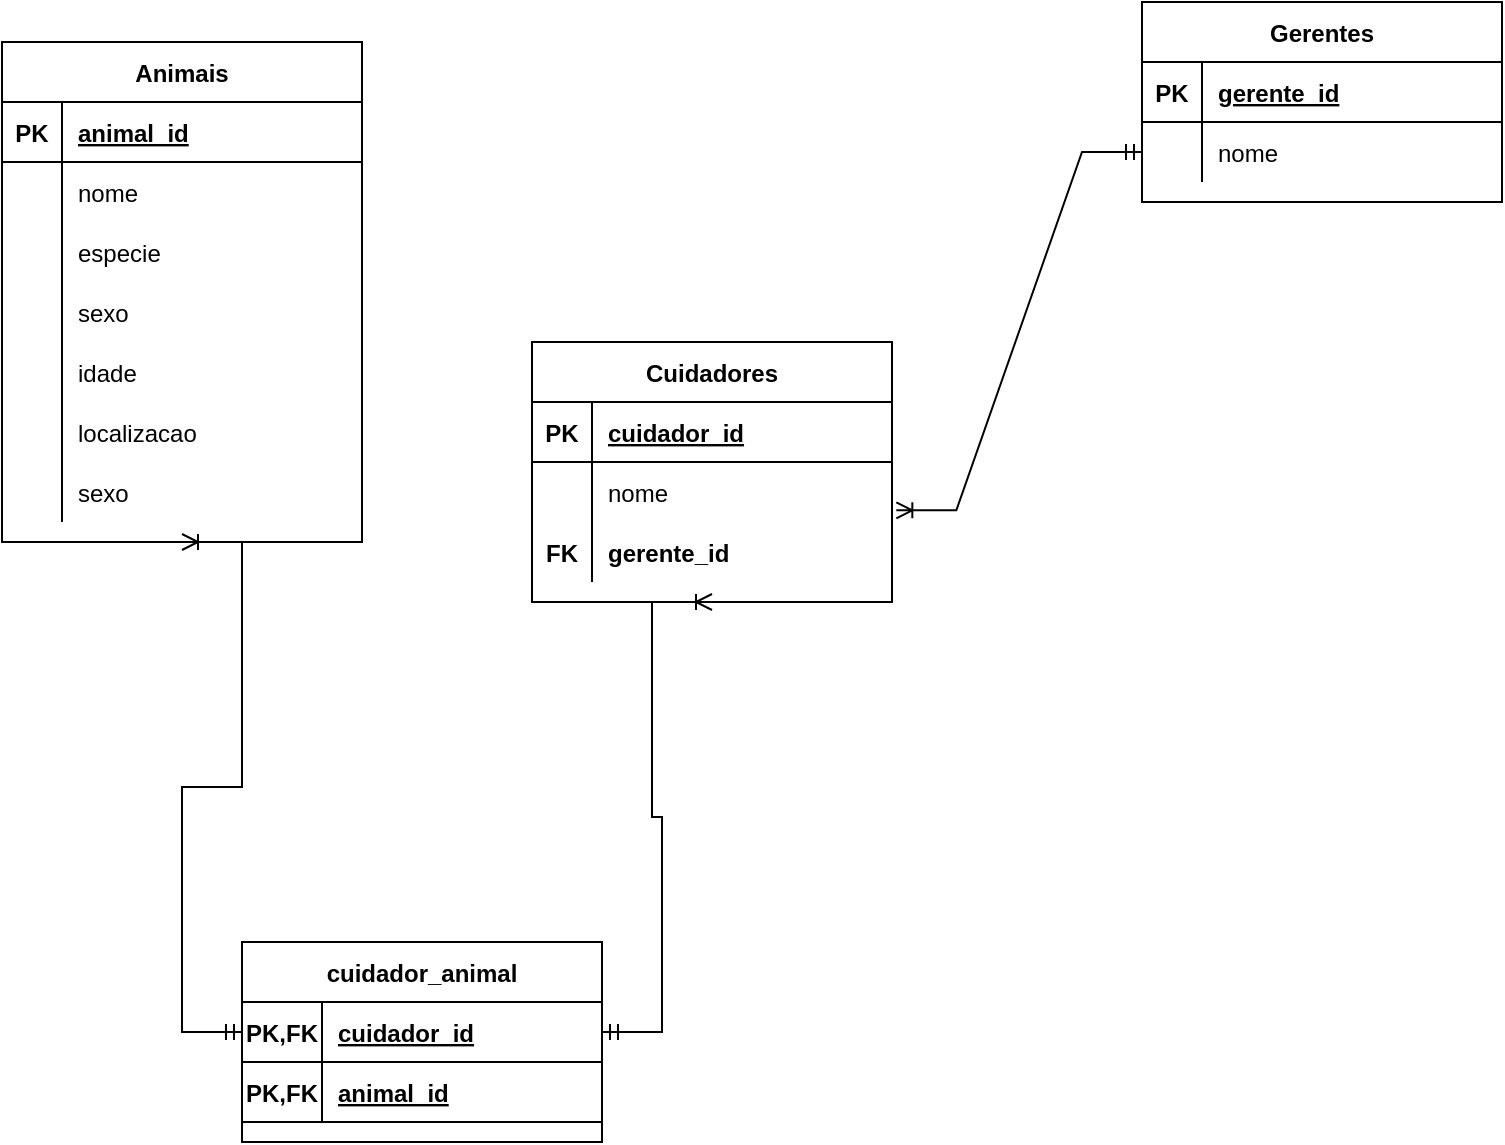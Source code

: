 <mxfile version="16.1.4" type="github">
  <diagram id="x_gTZ6KyIis0_zU05S6e" name="Page-1">
    <mxGraphModel dx="1248" dy="711" grid="1" gridSize="10" guides="1" tooltips="1" connect="1" arrows="1" fold="1" page="1" pageScale="1" pageWidth="850" pageHeight="1100" math="0" shadow="0">
      <root>
        <mxCell id="0" />
        <mxCell id="1" parent="0" />
        <mxCell id="ODkPzKD7pvy2N5HBX7ao-1" value="Animais" style="shape=table;startSize=30;container=1;collapsible=1;childLayout=tableLayout;fixedRows=1;rowLines=0;fontStyle=1;align=center;resizeLast=1;" vertex="1" parent="1">
          <mxGeometry x="70" y="40" width="180" height="250" as="geometry" />
        </mxCell>
        <mxCell id="ODkPzKD7pvy2N5HBX7ao-2" value="" style="shape=partialRectangle;collapsible=0;dropTarget=0;pointerEvents=0;fillColor=none;top=0;left=0;bottom=1;right=0;points=[[0,0.5],[1,0.5]];portConstraint=eastwest;" vertex="1" parent="ODkPzKD7pvy2N5HBX7ao-1">
          <mxGeometry y="30" width="180" height="30" as="geometry" />
        </mxCell>
        <mxCell id="ODkPzKD7pvy2N5HBX7ao-3" value="PK" style="shape=partialRectangle;connectable=0;fillColor=none;top=0;left=0;bottom=0;right=0;fontStyle=1;overflow=hidden;" vertex="1" parent="ODkPzKD7pvy2N5HBX7ao-2">
          <mxGeometry width="30" height="30" as="geometry">
            <mxRectangle width="30" height="30" as="alternateBounds" />
          </mxGeometry>
        </mxCell>
        <mxCell id="ODkPzKD7pvy2N5HBX7ao-4" value="animal_id" style="shape=partialRectangle;connectable=0;fillColor=none;top=0;left=0;bottom=0;right=0;align=left;spacingLeft=6;fontStyle=5;overflow=hidden;" vertex="1" parent="ODkPzKD7pvy2N5HBX7ao-2">
          <mxGeometry x="30" width="150" height="30" as="geometry">
            <mxRectangle width="150" height="30" as="alternateBounds" />
          </mxGeometry>
        </mxCell>
        <mxCell id="ODkPzKD7pvy2N5HBX7ao-5" value="" style="shape=partialRectangle;collapsible=0;dropTarget=0;pointerEvents=0;fillColor=none;top=0;left=0;bottom=0;right=0;points=[[0,0.5],[1,0.5]];portConstraint=eastwest;" vertex="1" parent="ODkPzKD7pvy2N5HBX7ao-1">
          <mxGeometry y="60" width="180" height="30" as="geometry" />
        </mxCell>
        <mxCell id="ODkPzKD7pvy2N5HBX7ao-6" value="" style="shape=partialRectangle;connectable=0;fillColor=none;top=0;left=0;bottom=0;right=0;editable=1;overflow=hidden;" vertex="1" parent="ODkPzKD7pvy2N5HBX7ao-5">
          <mxGeometry width="30" height="30" as="geometry">
            <mxRectangle width="30" height="30" as="alternateBounds" />
          </mxGeometry>
        </mxCell>
        <mxCell id="ODkPzKD7pvy2N5HBX7ao-7" value="nome " style="shape=partialRectangle;connectable=0;fillColor=none;top=0;left=0;bottom=0;right=0;align=left;spacingLeft=6;overflow=hidden;" vertex="1" parent="ODkPzKD7pvy2N5HBX7ao-5">
          <mxGeometry x="30" width="150" height="30" as="geometry">
            <mxRectangle width="150" height="30" as="alternateBounds" />
          </mxGeometry>
        </mxCell>
        <mxCell id="ODkPzKD7pvy2N5HBX7ao-8" value="" style="shape=partialRectangle;collapsible=0;dropTarget=0;pointerEvents=0;fillColor=none;top=0;left=0;bottom=0;right=0;points=[[0,0.5],[1,0.5]];portConstraint=eastwest;" vertex="1" parent="ODkPzKD7pvy2N5HBX7ao-1">
          <mxGeometry y="90" width="180" height="30" as="geometry" />
        </mxCell>
        <mxCell id="ODkPzKD7pvy2N5HBX7ao-9" value="" style="shape=partialRectangle;connectable=0;fillColor=none;top=0;left=0;bottom=0;right=0;editable=1;overflow=hidden;" vertex="1" parent="ODkPzKD7pvy2N5HBX7ao-8">
          <mxGeometry width="30" height="30" as="geometry">
            <mxRectangle width="30" height="30" as="alternateBounds" />
          </mxGeometry>
        </mxCell>
        <mxCell id="ODkPzKD7pvy2N5HBX7ao-10" value="especie" style="shape=partialRectangle;connectable=0;fillColor=none;top=0;left=0;bottom=0;right=0;align=left;spacingLeft=6;overflow=hidden;" vertex="1" parent="ODkPzKD7pvy2N5HBX7ao-8">
          <mxGeometry x="30" width="150" height="30" as="geometry">
            <mxRectangle width="150" height="30" as="alternateBounds" />
          </mxGeometry>
        </mxCell>
        <mxCell id="ODkPzKD7pvy2N5HBX7ao-11" value="" style="shape=partialRectangle;collapsible=0;dropTarget=0;pointerEvents=0;fillColor=none;top=0;left=0;bottom=0;right=0;points=[[0,0.5],[1,0.5]];portConstraint=eastwest;" vertex="1" parent="ODkPzKD7pvy2N5HBX7ao-1">
          <mxGeometry y="120" width="180" height="30" as="geometry" />
        </mxCell>
        <mxCell id="ODkPzKD7pvy2N5HBX7ao-12" value="" style="shape=partialRectangle;connectable=0;fillColor=none;top=0;left=0;bottom=0;right=0;editable=1;overflow=hidden;" vertex="1" parent="ODkPzKD7pvy2N5HBX7ao-11">
          <mxGeometry width="30" height="30" as="geometry">
            <mxRectangle width="30" height="30" as="alternateBounds" />
          </mxGeometry>
        </mxCell>
        <mxCell id="ODkPzKD7pvy2N5HBX7ao-13" value="sexo" style="shape=partialRectangle;connectable=0;fillColor=none;top=0;left=0;bottom=0;right=0;align=left;spacingLeft=6;overflow=hidden;" vertex="1" parent="ODkPzKD7pvy2N5HBX7ao-11">
          <mxGeometry x="30" width="150" height="30" as="geometry">
            <mxRectangle width="150" height="30" as="alternateBounds" />
          </mxGeometry>
        </mxCell>
        <mxCell id="ODkPzKD7pvy2N5HBX7ao-15" value="" style="shape=partialRectangle;collapsible=0;dropTarget=0;pointerEvents=0;fillColor=none;top=0;left=0;bottom=0;right=0;points=[[0,0.5],[1,0.5]];portConstraint=eastwest;" vertex="1" parent="ODkPzKD7pvy2N5HBX7ao-1">
          <mxGeometry y="150" width="180" height="30" as="geometry" />
        </mxCell>
        <mxCell id="ODkPzKD7pvy2N5HBX7ao-16" value="" style="shape=partialRectangle;connectable=0;fillColor=none;top=0;left=0;bottom=0;right=0;editable=1;overflow=hidden;" vertex="1" parent="ODkPzKD7pvy2N5HBX7ao-15">
          <mxGeometry width="30" height="30" as="geometry">
            <mxRectangle width="30" height="30" as="alternateBounds" />
          </mxGeometry>
        </mxCell>
        <mxCell id="ODkPzKD7pvy2N5HBX7ao-17" value="idade" style="shape=partialRectangle;connectable=0;fillColor=none;top=0;left=0;bottom=0;right=0;align=left;spacingLeft=6;overflow=hidden;" vertex="1" parent="ODkPzKD7pvy2N5HBX7ao-15">
          <mxGeometry x="30" width="150" height="30" as="geometry">
            <mxRectangle width="150" height="30" as="alternateBounds" />
          </mxGeometry>
        </mxCell>
        <mxCell id="ODkPzKD7pvy2N5HBX7ao-18" value="" style="shape=partialRectangle;collapsible=0;dropTarget=0;pointerEvents=0;fillColor=none;top=0;left=0;bottom=0;right=0;points=[[0,0.5],[1,0.5]];portConstraint=eastwest;" vertex="1" parent="ODkPzKD7pvy2N5HBX7ao-1">
          <mxGeometry y="180" width="180" height="30" as="geometry" />
        </mxCell>
        <mxCell id="ODkPzKD7pvy2N5HBX7ao-19" value="" style="shape=partialRectangle;connectable=0;fillColor=none;top=0;left=0;bottom=0;right=0;editable=1;overflow=hidden;" vertex="1" parent="ODkPzKD7pvy2N5HBX7ao-18">
          <mxGeometry width="30" height="30" as="geometry">
            <mxRectangle width="30" height="30" as="alternateBounds" />
          </mxGeometry>
        </mxCell>
        <mxCell id="ODkPzKD7pvy2N5HBX7ao-20" value="localizacao" style="shape=partialRectangle;connectable=0;fillColor=none;top=0;left=0;bottom=0;right=0;align=left;spacingLeft=6;overflow=hidden;" vertex="1" parent="ODkPzKD7pvy2N5HBX7ao-18">
          <mxGeometry x="30" width="150" height="30" as="geometry">
            <mxRectangle width="150" height="30" as="alternateBounds" />
          </mxGeometry>
        </mxCell>
        <mxCell id="ODkPzKD7pvy2N5HBX7ao-21" value="" style="shape=partialRectangle;collapsible=0;dropTarget=0;pointerEvents=0;fillColor=none;top=0;left=0;bottom=0;right=0;points=[[0,0.5],[1,0.5]];portConstraint=eastwest;" vertex="1" parent="ODkPzKD7pvy2N5HBX7ao-1">
          <mxGeometry y="210" width="180" height="30" as="geometry" />
        </mxCell>
        <mxCell id="ODkPzKD7pvy2N5HBX7ao-22" value="" style="shape=partialRectangle;connectable=0;fillColor=none;top=0;left=0;bottom=0;right=0;editable=1;overflow=hidden;" vertex="1" parent="ODkPzKD7pvy2N5HBX7ao-21">
          <mxGeometry width="30" height="30" as="geometry">
            <mxRectangle width="30" height="30" as="alternateBounds" />
          </mxGeometry>
        </mxCell>
        <mxCell id="ODkPzKD7pvy2N5HBX7ao-23" value="sexo" style="shape=partialRectangle;connectable=0;fillColor=none;top=0;left=0;bottom=0;right=0;align=left;spacingLeft=6;overflow=hidden;" vertex="1" parent="ODkPzKD7pvy2N5HBX7ao-21">
          <mxGeometry x="30" width="150" height="30" as="geometry">
            <mxRectangle width="150" height="30" as="alternateBounds" />
          </mxGeometry>
        </mxCell>
        <mxCell id="ODkPzKD7pvy2N5HBX7ao-46" value="Cuidadores" style="shape=table;startSize=30;container=1;collapsible=1;childLayout=tableLayout;fixedRows=1;rowLines=0;fontStyle=1;align=center;resizeLast=1;" vertex="1" parent="1">
          <mxGeometry x="335" y="190" width="180" height="130" as="geometry" />
        </mxCell>
        <mxCell id="ODkPzKD7pvy2N5HBX7ao-47" value="" style="shape=partialRectangle;collapsible=0;dropTarget=0;pointerEvents=0;fillColor=none;top=0;left=0;bottom=1;right=0;points=[[0,0.5],[1,0.5]];portConstraint=eastwest;" vertex="1" parent="ODkPzKD7pvy2N5HBX7ao-46">
          <mxGeometry y="30" width="180" height="30" as="geometry" />
        </mxCell>
        <mxCell id="ODkPzKD7pvy2N5HBX7ao-48" value="PK" style="shape=partialRectangle;connectable=0;fillColor=none;top=0;left=0;bottom=0;right=0;fontStyle=1;overflow=hidden;" vertex="1" parent="ODkPzKD7pvy2N5HBX7ao-47">
          <mxGeometry width="30" height="30" as="geometry">
            <mxRectangle width="30" height="30" as="alternateBounds" />
          </mxGeometry>
        </mxCell>
        <mxCell id="ODkPzKD7pvy2N5HBX7ao-49" value="cuidador_id" style="shape=partialRectangle;connectable=0;fillColor=none;top=0;left=0;bottom=0;right=0;align=left;spacingLeft=6;fontStyle=5;overflow=hidden;" vertex="1" parent="ODkPzKD7pvy2N5HBX7ao-47">
          <mxGeometry x="30" width="150" height="30" as="geometry">
            <mxRectangle width="150" height="30" as="alternateBounds" />
          </mxGeometry>
        </mxCell>
        <mxCell id="ODkPzKD7pvy2N5HBX7ao-50" value="" style="shape=partialRectangle;collapsible=0;dropTarget=0;pointerEvents=0;fillColor=none;top=0;left=0;bottom=0;right=0;points=[[0,0.5],[1,0.5]];portConstraint=eastwest;" vertex="1" parent="ODkPzKD7pvy2N5HBX7ao-46">
          <mxGeometry y="60" width="180" height="30" as="geometry" />
        </mxCell>
        <mxCell id="ODkPzKD7pvy2N5HBX7ao-51" value="" style="shape=partialRectangle;connectable=0;fillColor=none;top=0;left=0;bottom=0;right=0;editable=1;overflow=hidden;" vertex="1" parent="ODkPzKD7pvy2N5HBX7ao-50">
          <mxGeometry width="30" height="30" as="geometry">
            <mxRectangle width="30" height="30" as="alternateBounds" />
          </mxGeometry>
        </mxCell>
        <mxCell id="ODkPzKD7pvy2N5HBX7ao-52" value="nome" style="shape=partialRectangle;connectable=0;fillColor=none;top=0;left=0;bottom=0;right=0;align=left;spacingLeft=6;overflow=hidden;" vertex="1" parent="ODkPzKD7pvy2N5HBX7ao-50">
          <mxGeometry x="30" width="150" height="30" as="geometry">
            <mxRectangle width="150" height="30" as="alternateBounds" />
          </mxGeometry>
        </mxCell>
        <mxCell id="ODkPzKD7pvy2N5HBX7ao-53" value="" style="shape=partialRectangle;collapsible=0;dropTarget=0;pointerEvents=0;fillColor=none;top=0;left=0;bottom=0;right=0;points=[[0,0.5],[1,0.5]];portConstraint=eastwest;" vertex="1" parent="ODkPzKD7pvy2N5HBX7ao-46">
          <mxGeometry y="90" width="180" height="30" as="geometry" />
        </mxCell>
        <mxCell id="ODkPzKD7pvy2N5HBX7ao-54" value="FK" style="shape=partialRectangle;connectable=0;fillColor=none;top=0;left=0;bottom=0;right=0;editable=1;overflow=hidden;fontStyle=1" vertex="1" parent="ODkPzKD7pvy2N5HBX7ao-53">
          <mxGeometry width="30" height="30" as="geometry">
            <mxRectangle width="30" height="30" as="alternateBounds" />
          </mxGeometry>
        </mxCell>
        <mxCell id="ODkPzKD7pvy2N5HBX7ao-55" value="gerente_id" style="shape=partialRectangle;connectable=0;fillColor=none;top=0;left=0;bottom=0;right=0;align=left;spacingLeft=6;overflow=hidden;fontStyle=1" vertex="1" parent="ODkPzKD7pvy2N5HBX7ao-53">
          <mxGeometry x="30" width="150" height="30" as="geometry">
            <mxRectangle width="150" height="30" as="alternateBounds" />
          </mxGeometry>
        </mxCell>
        <mxCell id="ODkPzKD7pvy2N5HBX7ao-59" value="Gerentes" style="shape=table;startSize=30;container=1;collapsible=1;childLayout=tableLayout;fixedRows=1;rowLines=0;fontStyle=1;align=center;resizeLast=1;" vertex="1" parent="1">
          <mxGeometry x="640" y="20" width="180" height="100" as="geometry" />
        </mxCell>
        <mxCell id="ODkPzKD7pvy2N5HBX7ao-60" value="" style="shape=partialRectangle;collapsible=0;dropTarget=0;pointerEvents=0;fillColor=none;top=0;left=0;bottom=1;right=0;points=[[0,0.5],[1,0.5]];portConstraint=eastwest;" vertex="1" parent="ODkPzKD7pvy2N5HBX7ao-59">
          <mxGeometry y="30" width="180" height="30" as="geometry" />
        </mxCell>
        <mxCell id="ODkPzKD7pvy2N5HBX7ao-61" value="PK" style="shape=partialRectangle;connectable=0;fillColor=none;top=0;left=0;bottom=0;right=0;fontStyle=1;overflow=hidden;" vertex="1" parent="ODkPzKD7pvy2N5HBX7ao-60">
          <mxGeometry width="30" height="30" as="geometry">
            <mxRectangle width="30" height="30" as="alternateBounds" />
          </mxGeometry>
        </mxCell>
        <mxCell id="ODkPzKD7pvy2N5HBX7ao-62" value="gerente_id" style="shape=partialRectangle;connectable=0;fillColor=none;top=0;left=0;bottom=0;right=0;align=left;spacingLeft=6;fontStyle=5;overflow=hidden;" vertex="1" parent="ODkPzKD7pvy2N5HBX7ao-60">
          <mxGeometry x="30" width="150" height="30" as="geometry">
            <mxRectangle width="150" height="30" as="alternateBounds" />
          </mxGeometry>
        </mxCell>
        <mxCell id="ODkPzKD7pvy2N5HBX7ao-63" value="" style="shape=partialRectangle;collapsible=0;dropTarget=0;pointerEvents=0;fillColor=none;top=0;left=0;bottom=0;right=0;points=[[0,0.5],[1,0.5]];portConstraint=eastwest;" vertex="1" parent="ODkPzKD7pvy2N5HBX7ao-59">
          <mxGeometry y="60" width="180" height="30" as="geometry" />
        </mxCell>
        <mxCell id="ODkPzKD7pvy2N5HBX7ao-64" value="" style="shape=partialRectangle;connectable=0;fillColor=none;top=0;left=0;bottom=0;right=0;editable=1;overflow=hidden;" vertex="1" parent="ODkPzKD7pvy2N5HBX7ao-63">
          <mxGeometry width="30" height="30" as="geometry">
            <mxRectangle width="30" height="30" as="alternateBounds" />
          </mxGeometry>
        </mxCell>
        <mxCell id="ODkPzKD7pvy2N5HBX7ao-65" value="nome" style="shape=partialRectangle;connectable=0;fillColor=none;top=0;left=0;bottom=0;right=0;align=left;spacingLeft=6;overflow=hidden;" vertex="1" parent="ODkPzKD7pvy2N5HBX7ao-63">
          <mxGeometry x="30" width="150" height="30" as="geometry">
            <mxRectangle width="150" height="30" as="alternateBounds" />
          </mxGeometry>
        </mxCell>
        <mxCell id="ODkPzKD7pvy2N5HBX7ao-79" value="cuidador_animal" style="shape=table;startSize=30;container=1;collapsible=1;childLayout=tableLayout;fixedRows=1;rowLines=0;fontStyle=1;align=center;resizeLast=1;" vertex="1" parent="1">
          <mxGeometry x="190" y="490" width="180" height="100" as="geometry" />
        </mxCell>
        <mxCell id="ODkPzKD7pvy2N5HBX7ao-80" value="" style="shape=partialRectangle;collapsible=0;dropTarget=0;pointerEvents=0;fillColor=none;top=0;left=0;bottom=1;right=0;points=[[0,0.5],[1,0.5]];portConstraint=eastwest;" vertex="1" parent="ODkPzKD7pvy2N5HBX7ao-79">
          <mxGeometry y="30" width="180" height="30" as="geometry" />
        </mxCell>
        <mxCell id="ODkPzKD7pvy2N5HBX7ao-81" value="PK,FK" style="shape=partialRectangle;connectable=0;fillColor=none;top=0;left=0;bottom=0;right=0;fontStyle=1;overflow=hidden;" vertex="1" parent="ODkPzKD7pvy2N5HBX7ao-80">
          <mxGeometry width="40" height="30" as="geometry">
            <mxRectangle width="40" height="30" as="alternateBounds" />
          </mxGeometry>
        </mxCell>
        <mxCell id="ODkPzKD7pvy2N5HBX7ao-82" value="cuidador_id" style="shape=partialRectangle;connectable=0;fillColor=none;top=0;left=0;bottom=0;right=0;align=left;spacingLeft=6;fontStyle=5;overflow=hidden;" vertex="1" parent="ODkPzKD7pvy2N5HBX7ao-80">
          <mxGeometry x="40" width="140" height="30" as="geometry">
            <mxRectangle width="140" height="30" as="alternateBounds" />
          </mxGeometry>
        </mxCell>
        <mxCell id="ODkPzKD7pvy2N5HBX7ao-92" value="" style="shape=partialRectangle;collapsible=0;dropTarget=0;pointerEvents=0;fillColor=none;top=0;left=0;bottom=1;right=0;points=[[0,0.5],[1,0.5]];portConstraint=eastwest;" vertex="1" parent="ODkPzKD7pvy2N5HBX7ao-79">
          <mxGeometry y="60" width="180" height="30" as="geometry" />
        </mxCell>
        <mxCell id="ODkPzKD7pvy2N5HBX7ao-93" value="PK,FK" style="shape=partialRectangle;connectable=0;fillColor=none;top=0;left=0;bottom=0;right=0;fontStyle=1;overflow=hidden;" vertex="1" parent="ODkPzKD7pvy2N5HBX7ao-92">
          <mxGeometry width="40" height="30" as="geometry">
            <mxRectangle width="40" height="30" as="alternateBounds" />
          </mxGeometry>
        </mxCell>
        <mxCell id="ODkPzKD7pvy2N5HBX7ao-94" value="animal_id" style="shape=partialRectangle;connectable=0;fillColor=none;top=0;left=0;bottom=0;right=0;align=left;spacingLeft=6;fontStyle=5;overflow=hidden;" vertex="1" parent="ODkPzKD7pvy2N5HBX7ao-92">
          <mxGeometry x="40" width="140" height="30" as="geometry">
            <mxRectangle width="140" height="30" as="alternateBounds" />
          </mxGeometry>
        </mxCell>
        <mxCell id="ODkPzKD7pvy2N5HBX7ao-95" value="" style="edgeStyle=entityRelationEdgeStyle;fontSize=12;html=1;endArrow=ERoneToMany;startArrow=ERmandOne;rounded=0;exitX=0;exitY=0.5;exitDx=0;exitDy=0;entryX=0.5;entryY=1;entryDx=0;entryDy=0;" edge="1" parent="1" source="ODkPzKD7pvy2N5HBX7ao-80" target="ODkPzKD7pvy2N5HBX7ao-1">
          <mxGeometry width="100" height="100" relative="1" as="geometry">
            <mxPoint x="370" y="370" as="sourcePoint" />
            <mxPoint x="470" y="270" as="targetPoint" />
          </mxGeometry>
        </mxCell>
        <mxCell id="ODkPzKD7pvy2N5HBX7ao-96" value="" style="edgeStyle=entityRelationEdgeStyle;fontSize=12;html=1;endArrow=ERoneToMany;startArrow=ERmandOne;rounded=0;exitX=1;exitY=0.5;exitDx=0;exitDy=0;entryX=0.5;entryY=1;entryDx=0;entryDy=0;" edge="1" parent="1" source="ODkPzKD7pvy2N5HBX7ao-80" target="ODkPzKD7pvy2N5HBX7ao-46">
          <mxGeometry width="100" height="100" relative="1" as="geometry">
            <mxPoint x="410" y="565" as="sourcePoint" />
            <mxPoint x="380" y="360" as="targetPoint" />
          </mxGeometry>
        </mxCell>
        <mxCell id="ODkPzKD7pvy2N5HBX7ao-97" value="" style="edgeStyle=entityRelationEdgeStyle;fontSize=12;html=1;endArrow=ERoneToMany;startArrow=ERmandOne;rounded=0;exitX=0;exitY=0.5;exitDx=0;exitDy=0;entryX=1.012;entryY=0.806;entryDx=0;entryDy=0;entryPerimeter=0;" edge="1" parent="1" source="ODkPzKD7pvy2N5HBX7ao-63" target="ODkPzKD7pvy2N5HBX7ao-50">
          <mxGeometry width="100" height="100" relative="1" as="geometry">
            <mxPoint x="630" y="330" as="sourcePoint" />
            <mxPoint x="730" y="230" as="targetPoint" />
          </mxGeometry>
        </mxCell>
      </root>
    </mxGraphModel>
  </diagram>
</mxfile>
